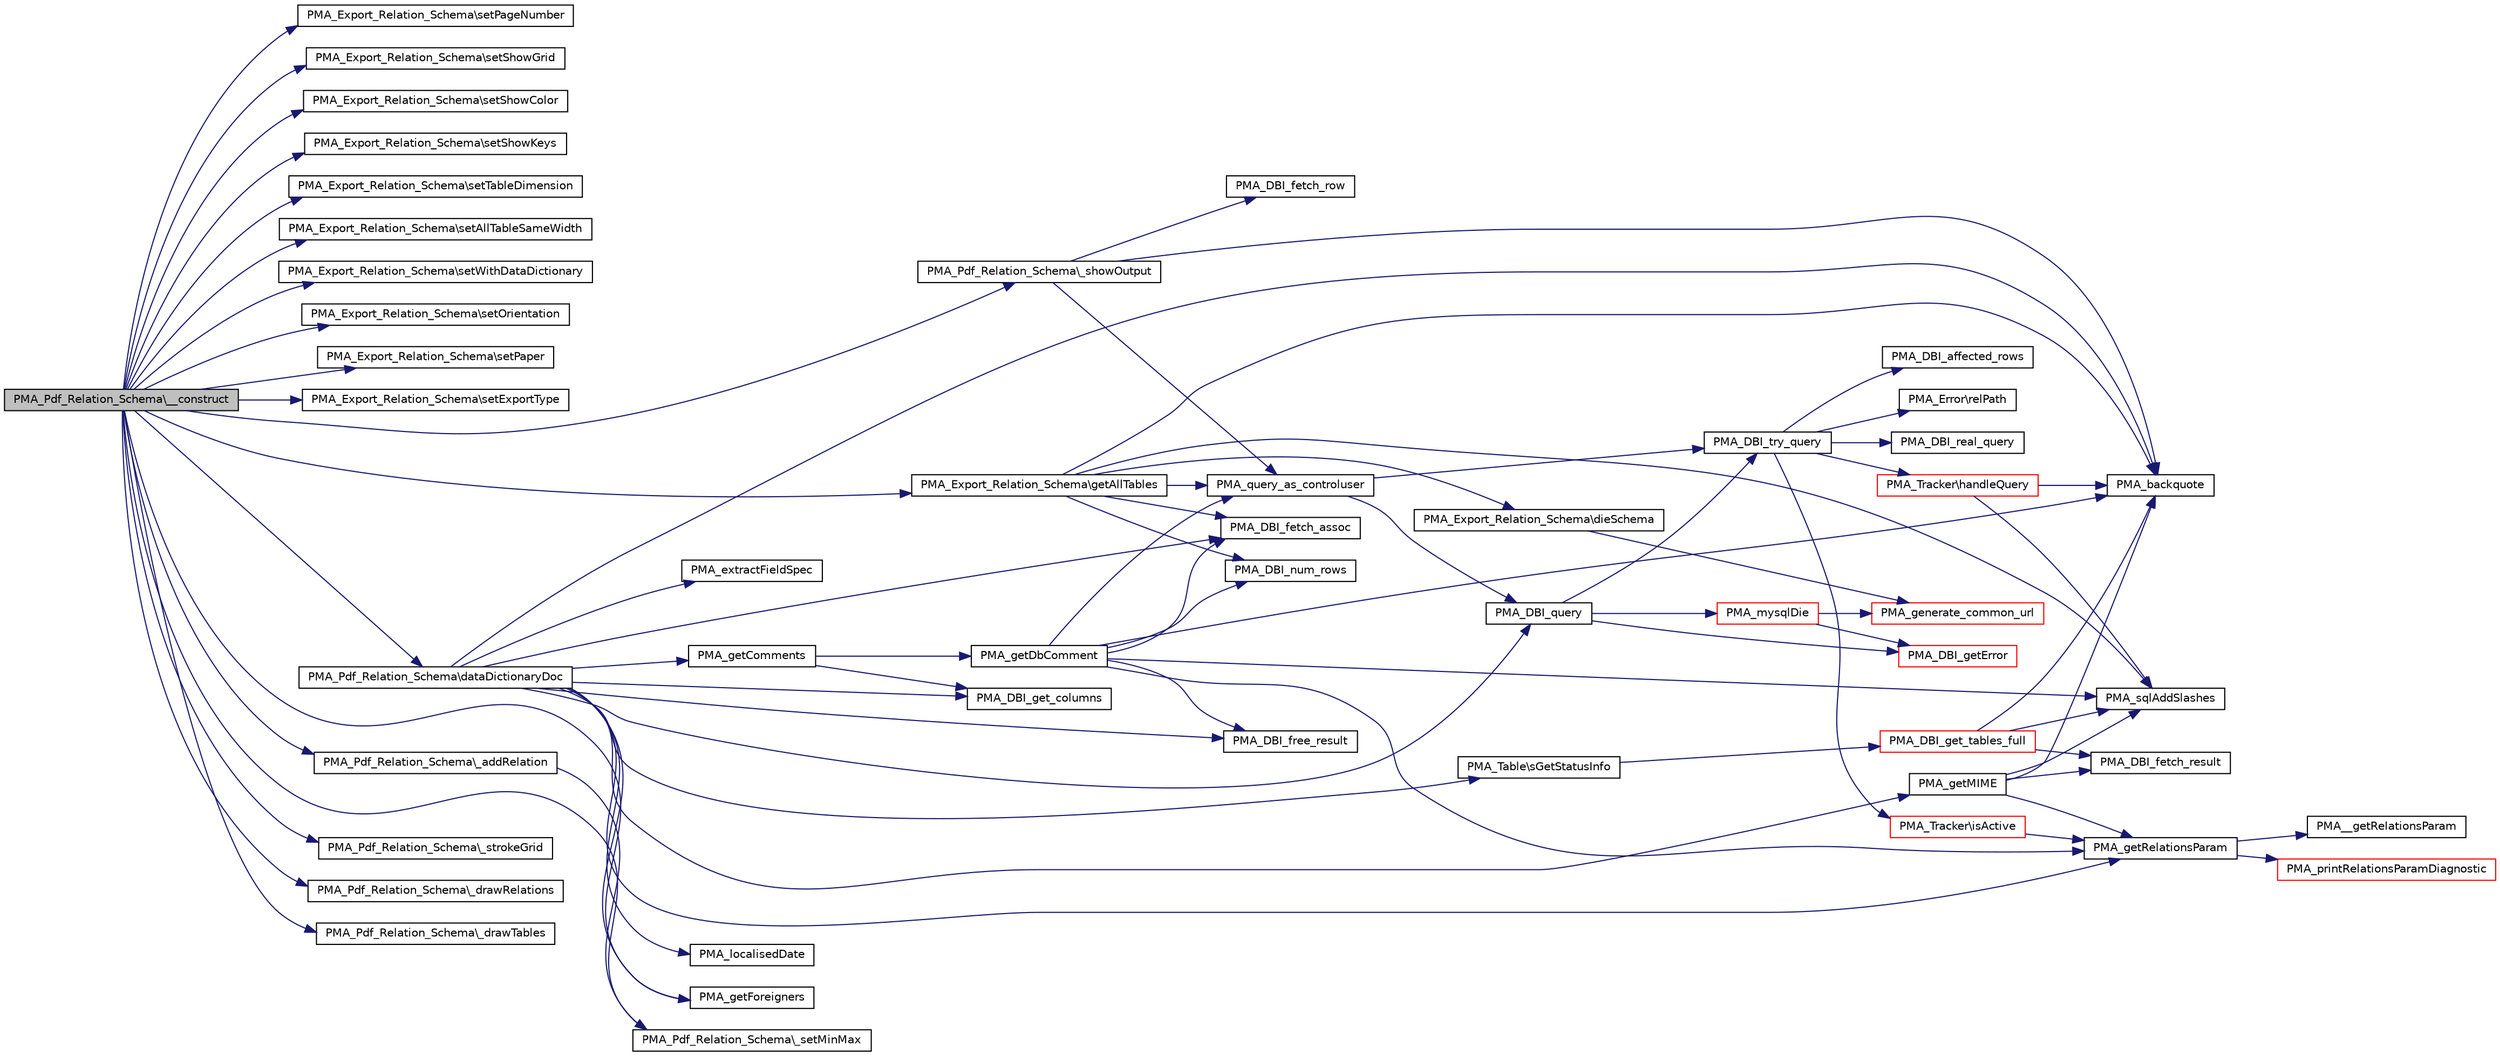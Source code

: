 digraph G
{
  edge [fontname="Helvetica",fontsize="10",labelfontname="Helvetica",labelfontsize="10"];
  node [fontname="Helvetica",fontsize="10",shape=record];
  rankdir="LR";
  Node1 [label="PMA_Pdf_Relation_Schema\\__construct",height=0.2,width=0.4,color="black", fillcolor="grey75", style="filled" fontcolor="black"];
  Node1 -> Node2 [color="midnightblue",fontsize="10",style="solid",fontname="Helvetica"];
  Node2 [label="PMA_Export_Relation_Schema\\setPageNumber",height=0.2,width=0.4,color="black", fillcolor="white", style="filled",URL="$classPMA__Export__Relation__Schema.html#af913ea73b75609d52db1d25e55c62374",tooltip="Set Page Number."];
  Node1 -> Node3 [color="midnightblue",fontsize="10",style="solid",fontname="Helvetica"];
  Node3 [label="PMA_Export_Relation_Schema\\setShowGrid",height=0.2,width=0.4,color="black", fillcolor="white", style="filled",URL="$classPMA__Export__Relation__Schema.html#a8fd928f3406c65390d42e08e46eb6a06",tooltip="Set Show Grid."];
  Node1 -> Node4 [color="midnightblue",fontsize="10",style="solid",fontname="Helvetica"];
  Node4 [label="PMA_Export_Relation_Schema\\setShowColor",height=0.2,width=0.4,color="black", fillcolor="white", style="filled",URL="$classPMA__Export__Relation__Schema.html#a0a203dcfcc55b56beb6b91e41f0531bd",tooltip="Sets showColor."];
  Node1 -> Node5 [color="midnightblue",fontsize="10",style="solid",fontname="Helvetica"];
  Node5 [label="PMA_Export_Relation_Schema\\setShowKeys",height=0.2,width=0.4,color="black", fillcolor="white", style="filled",URL="$classPMA__Export__Relation__Schema.html#adbf9bd8c7d4e30d7f9203a5c7dc01fe4",tooltip="Set Show only keys."];
  Node1 -> Node6 [color="midnightblue",fontsize="10",style="solid",fontname="Helvetica"];
  Node6 [label="PMA_Export_Relation_Schema\\setTableDimension",height=0.2,width=0.4,color="black", fillcolor="white", style="filled",URL="$classPMA__Export__Relation__Schema.html#ae1fcbe4926daf42e4742648d3c69c07e",tooltip="Set Table Dimension."];
  Node1 -> Node7 [color="midnightblue",fontsize="10",style="solid",fontname="Helvetica"];
  Node7 [label="PMA_Export_Relation_Schema\\setAllTableSameWidth",height=0.2,width=0.4,color="black", fillcolor="white", style="filled",URL="$classPMA__Export__Relation__Schema.html#a065475f81afe2ff8e8d9fb5968d8a323",tooltip="Set same width of All Tables."];
  Node1 -> Node8 [color="midnightblue",fontsize="10",style="solid",fontname="Helvetica"];
  Node8 [label="PMA_Export_Relation_Schema\\setWithDataDictionary",height=0.2,width=0.4,color="black", fillcolor="white", style="filled",URL="$classPMA__Export__Relation__Schema.html#a3cafd0f8fd813bd9095e8e17d9d08e1e",tooltip="Set Data Dictionary."];
  Node1 -> Node9 [color="midnightblue",fontsize="10",style="solid",fontname="Helvetica"];
  Node9 [label="PMA_Export_Relation_Schema\\setOrientation",height=0.2,width=0.4,color="black", fillcolor="white", style="filled",URL="$classPMA__Export__Relation__Schema.html#af604f6a2866e26a3bf0295166ad9ccb5",tooltip="Set Orientation."];
  Node1 -> Node10 [color="midnightblue",fontsize="10",style="solid",fontname="Helvetica"];
  Node10 [label="PMA_Export_Relation_Schema\\setPaper",height=0.2,width=0.4,color="black", fillcolor="white", style="filled",URL="$classPMA__Export__Relation__Schema.html#a19d31f05a3dfad2d7a19437586fb0934",tooltip="Set type of paper."];
  Node1 -> Node11 [color="midnightblue",fontsize="10",style="solid",fontname="Helvetica"];
  Node11 [label="PMA_Export_Relation_Schema\\setExportType",height=0.2,width=0.4,color="black", fillcolor="white", style="filled",URL="$classPMA__Export__Relation__Schema.html#a72bd7b7a84be28bf4215d496325c089b",tooltip="Set type of export relational schema."];
  Node1 -> Node12 [color="midnightblue",fontsize="10",style="solid",fontname="Helvetica"];
  Node12 [label="PMA_Export_Relation_Schema\\getAllTables",height=0.2,width=0.4,color="black", fillcolor="white", style="filled",URL="$classPMA__Export__Relation__Schema.html#a172c4334b67ef18111d57f48507d026f",tooltip="get all tables involved or included in page"];
  Node12 -> Node13 [color="midnightblue",fontsize="10",style="solid",fontname="Helvetica"];
  Node13 [label="PMA_backquote",height=0.2,width=0.4,color="black", fillcolor="white", style="filled",URL="$common_8lib_8php.html#a81c4628f679a153bb4475c5ee2ae49ec",tooltip="Adds backquotes on both sides of a database, table or field name."];
  Node12 -> Node14 [color="midnightblue",fontsize="10",style="solid",fontname="Helvetica"];
  Node14 [label="PMA_sqlAddSlashes",height=0.2,width=0.4,color="black", fillcolor="white", style="filled",URL="$common_8lib_8php.html#a799062f79f401d1f20735d292d008eaf",tooltip="Add slashes before &quot;&#39;&quot; and &quot;\&quot; characters so a value containing them can be used in a sql comparison..."];
  Node12 -> Node15 [color="midnightblue",fontsize="10",style="solid",fontname="Helvetica"];
  Node15 [label="PMA_query_as_controluser",height=0.2,width=0.4,color="black", fillcolor="white", style="filled",URL="$relation_8lib_8php.html#ab6d57b38824545d660dcfcd4c864a177",tooltip="Executes a query as controluser if possible, otherwise as normal user."];
  Node15 -> Node16 [color="midnightblue",fontsize="10",style="solid",fontname="Helvetica"];
  Node16 [label="PMA_DBI_query",height=0.2,width=0.4,color="black", fillcolor="white", style="filled",URL="$database__interface_8lib_8php.html#ab439cded0e18a60e731e76aa4567c089",tooltip="runs a query"];
  Node16 -> Node17 [color="midnightblue",fontsize="10",style="solid",fontname="Helvetica"];
  Node17 [label="PMA_DBI_try_query",height=0.2,width=0.4,color="black", fillcolor="white", style="filled",URL="$database__interface_8lib_8php.html#af4f8622d2f5df7858e4e6ca425ac0274",tooltip="runs a query and returns the result"];
  Node17 -> Node18 [color="midnightblue",fontsize="10",style="solid",fontname="Helvetica"];
  Node18 [label="PMA_DBI_real_query",height=0.2,width=0.4,color="black", fillcolor="white", style="filled",URL="$drizzle_8dbi_8lib_8php.html#a08ba0b503ffbca6710452ba365580035",tooltip="runs a query and returns the result"];
  Node17 -> Node19 [color="midnightblue",fontsize="10",style="solid",fontname="Helvetica"];
  Node19 [label="PMA_DBI_affected_rows",height=0.2,width=0.4,color="black", fillcolor="white", style="filled",URL="$drizzle_8dbi_8lib_8php.html#a861ab5849e4d7f8dab6daaac0071bc15",tooltip="returns the number of rows affected by last query"];
  Node17 -> Node20 [color="midnightblue",fontsize="10",style="solid",fontname="Helvetica"];
  Node20 [label="PMA_Error\\relPath",height=0.2,width=0.4,color="black", fillcolor="white", style="filled",URL="$classPMA__Error.html#a772a7752d93cec8385e0f13af46d376a",tooltip="return short relative path to phpMyAdmin basedir"];
  Node17 -> Node21 [color="midnightblue",fontsize="10",style="solid",fontname="Helvetica"];
  Node21 [label="PMA_Tracker\\isActive",height=0.2,width=0.4,color="red", fillcolor="white", style="filled",URL="$classPMA__Tracker.html#ae5dd143f48e845ae4346da01dfef5d4a",tooltip="Gets the on/off value of the Tracker module, starts initialization."];
  Node21 -> Node22 [color="midnightblue",fontsize="10",style="solid",fontname="Helvetica"];
  Node22 [label="PMA_getRelationsParam",height=0.2,width=0.4,color="black", fillcolor="white", style="filled",URL="$relation_8lib_8php.html#ad4dd08fb9ba9908cd15afb5ac92a2656"];
  Node22 -> Node23 [color="midnightblue",fontsize="10",style="solid",fontname="Helvetica"];
  Node23 [label="PMA__getRelationsParam",height=0.2,width=0.4,color="black", fillcolor="white", style="filled",URL="$relation_8lib_8php.html#aa1b2e6f08d1925e8d0962d508797be28",tooltip="Defines the relation parameters for the current user just a copy of the functions used for relations ..."];
  Node22 -> Node24 [color="midnightblue",fontsize="10",style="solid",fontname="Helvetica"];
  Node24 [label="PMA_printRelationsParamDiagnostic",height=0.2,width=0.4,color="red", fillcolor="white", style="filled",URL="$relation_8lib_8php.html#ada1ffd8f6d6d53e802e2e83d7044a944",tooltip="prints out diagnostic info for pma relation feature"];
  Node17 -> Node25 [color="midnightblue",fontsize="10",style="solid",fontname="Helvetica"];
  Node25 [label="PMA_Tracker\\handleQuery",height=0.2,width=0.4,color="red", fillcolor="white", style="filled",URL="$classPMA__Tracker.html#a45bbf8cbb24c0cc3e379a0abf0ecee10",tooltip="Analyzes a given SQL statement and saves tracking data."];
  Node25 -> Node13 [color="midnightblue",fontsize="10",style="solid",fontname="Helvetica"];
  Node25 -> Node14 [color="midnightblue",fontsize="10",style="solid",fontname="Helvetica"];
  Node16 -> Node26 [color="midnightblue",fontsize="10",style="solid",fontname="Helvetica"];
  Node26 [label="PMA_mysqlDie",height=0.2,width=0.4,color="red", fillcolor="white", style="filled",URL="$common_8lib_8php.html#a4b5abc57e204c6266283131d03f66395",tooltip="Displays a MySQL error message in the right frame."];
  Node26 -> Node27 [color="midnightblue",fontsize="10",style="solid",fontname="Helvetica"];
  Node27 [label="PMA_DBI_getError",height=0.2,width=0.4,color="red", fillcolor="white", style="filled",URL="$drizzle_8dbi_8lib_8php.html#a704868d694079bc38c1947d370b8bf79",tooltip="returns last error message or false if no errors occured"];
  Node26 -> Node28 [color="midnightblue",fontsize="10",style="solid",fontname="Helvetica"];
  Node28 [label="PMA_generate_common_url",height=0.2,width=0.4,color="red", fillcolor="white", style="filled",URL="$url__generating_8lib_8php.html#ad5c0cfef7cb600a158a1ef5fa321a094",tooltip="Generates text with URL parameters."];
  Node16 -> Node27 [color="midnightblue",fontsize="10",style="solid",fontname="Helvetica"];
  Node15 -> Node17 [color="midnightblue",fontsize="10",style="solid",fontname="Helvetica"];
  Node12 -> Node29 [color="midnightblue",fontsize="10",style="solid",fontname="Helvetica"];
  Node29 [label="PMA_DBI_num_rows",height=0.2,width=0.4,color="black", fillcolor="white", style="filled",URL="$drizzle_8dbi_8lib_8php.html#ad3805f1da9fe87cc10e96acf0710d803",tooltip="returns the number of rows returned by last query"];
  Node12 -> Node30 [color="midnightblue",fontsize="10",style="solid",fontname="Helvetica"];
  Node30 [label="PMA_Export_Relation_Schema\\dieSchema",height=0.2,width=0.4,color="black", fillcolor="white", style="filled",URL="$classPMA__Export__Relation__Schema.html#a567a83eeeb13b1a8e0c36f158ed72c65",tooltip="Displays an error message."];
  Node30 -> Node28 [color="midnightblue",fontsize="10",style="solid",fontname="Helvetica"];
  Node12 -> Node31 [color="midnightblue",fontsize="10",style="solid",fontname="Helvetica"];
  Node31 [label="PMA_DBI_fetch_assoc",height=0.2,width=0.4,color="black", fillcolor="white", style="filled",URL="$drizzle_8dbi_8lib_8php.html#ab13d236340b5e44aa9ebfe3a22a62f37",tooltip="returns array of rows with associative keys from $result"];
  Node1 -> Node32 [color="midnightblue",fontsize="10",style="solid",fontname="Helvetica"];
  Node32 [label="PMA_Pdf_Relation_Schema\\dataDictionaryDoc",height=0.2,width=0.4,color="black", fillcolor="white", style="filled",URL="$classPMA__Pdf__Relation__Schema.html#a38d2ab67dfa62392e8de96f0b970ec73"];
  Node32 -> Node33 [color="midnightblue",fontsize="10",style="solid",fontname="Helvetica"];
  Node33 [label="PMA_DBI_get_columns",height=0.2,width=0.4,color="black", fillcolor="white", style="filled",URL="$database__interface_8lib_8php.html#a0f34de2c56a55fc2862bf26c489fc5aa",tooltip="Returns descriptions of columns in given table (all or given by $column)"];
  Node32 -> Node22 [color="midnightblue",fontsize="10",style="solid",fontname="Helvetica"];
  Node32 -> Node34 [color="midnightblue",fontsize="10",style="solid",fontname="Helvetica"];
  Node34 [label="PMA_getComments",height=0.2,width=0.4,color="black", fillcolor="white", style="filled",URL="$relation_8lib_8php.html#ab340fcbdb6d862236eb7f4d362f73dc6",tooltip="Gets the comments for all rows of a table or the db itself."];
  Node34 -> Node33 [color="midnightblue",fontsize="10",style="solid",fontname="Helvetica"];
  Node34 -> Node35 [color="midnightblue",fontsize="10",style="solid",fontname="Helvetica"];
  Node35 [label="PMA_getDbComment",height=0.2,width=0.4,color="black", fillcolor="white", style="filled",URL="$relation_8lib_8php.html#a43f8f6b5eca75feb1cab89ce95ac0e6b",tooltip="Gets the comment for a db."];
  Node35 -> Node22 [color="midnightblue",fontsize="10",style="solid",fontname="Helvetica"];
  Node35 -> Node13 [color="midnightblue",fontsize="10",style="solid",fontname="Helvetica"];
  Node35 -> Node14 [color="midnightblue",fontsize="10",style="solid",fontname="Helvetica"];
  Node35 -> Node15 [color="midnightblue",fontsize="10",style="solid",fontname="Helvetica"];
  Node35 -> Node29 [color="midnightblue",fontsize="10",style="solid",fontname="Helvetica"];
  Node35 -> Node31 [color="midnightblue",fontsize="10",style="solid",fontname="Helvetica"];
  Node35 -> Node36 [color="midnightblue",fontsize="10",style="solid",fontname="Helvetica"];
  Node36 [label="PMA_DBI_free_result",height=0.2,width=0.4,color="black", fillcolor="white", style="filled",URL="$drizzle_8dbi_8lib_8php.html#a69ffa6649f3460798f5d0db03f1e2a5a",tooltip="Frees memory associated with the result."];
  Node32 -> Node37 [color="midnightblue",fontsize="10",style="solid",fontname="Helvetica"];
  Node37 [label="PMA_getMIME",height=0.2,width=0.4,color="black", fillcolor="white", style="filled",URL="$transformations_8lib_8php.html#aa7e70121361d6936caaba715c7dc39ee",tooltip="Gets the mimetypes for all columns of a table."];
  Node37 -> Node22 [color="midnightblue",fontsize="10",style="solid",fontname="Helvetica"];
  Node37 -> Node13 [color="midnightblue",fontsize="10",style="solid",fontname="Helvetica"];
  Node37 -> Node14 [color="midnightblue",fontsize="10",style="solid",fontname="Helvetica"];
  Node37 -> Node38 [color="midnightblue",fontsize="10",style="solid",fontname="Helvetica"];
  Node38 [label="PMA_DBI_fetch_result",height=0.2,width=0.4,color="black", fillcolor="white", style="filled",URL="$database__interface_8lib_8php.html#a761f919096699667412d2ffd391eaa5b",tooltip="returns all rows in the resultset in one array"];
  Node32 -> Node39 [color="midnightblue",fontsize="10",style="solid",fontname="Helvetica"];
  Node39 [label="PMA_Table\\sGetStatusInfo",height=0.2,width=0.4,color="black", fillcolor="white", style="filled",URL="$classPMA__Table.html#a5bcf320752029cac160933f74afc8742",tooltip="Returns full table status info, or specific if $info provided this info is collected from information..."];
  Node39 -> Node40 [color="midnightblue",fontsize="10",style="solid",fontname="Helvetica"];
  Node40 [label="PMA_DBI_get_tables_full",height=0.2,width=0.4,color="red", fillcolor="white", style="filled",URL="$database__interface_8lib_8php.html#a666173b932079177ab299983242adc58",tooltip="returns array of all tables in given db or dbs this function expects unquoted names: RIGHT: my_databa..."];
  Node40 -> Node14 [color="midnightblue",fontsize="10",style="solid",fontname="Helvetica"];
  Node40 -> Node13 [color="midnightblue",fontsize="10",style="solid",fontname="Helvetica"];
  Node40 -> Node38 [color="midnightblue",fontsize="10",style="solid",fontname="Helvetica"];
  Node32 -> Node41 [color="midnightblue",fontsize="10",style="solid",fontname="Helvetica"];
  Node41 [label="PMA_localisedDate",height=0.2,width=0.4,color="black", fillcolor="white", style="filled",URL="$common_8lib_8php.html#a5fd5c1fc97dd60dd15cdd39a74655292",tooltip="Writes localised date."];
  Node32 -> Node16 [color="midnightblue",fontsize="10",style="solid",fontname="Helvetica"];
  Node32 -> Node13 [color="midnightblue",fontsize="10",style="solid",fontname="Helvetica"];
  Node32 -> Node31 [color="midnightblue",fontsize="10",style="solid",fontname="Helvetica"];
  Node32 -> Node36 [color="midnightblue",fontsize="10",style="solid",fontname="Helvetica"];
  Node32 -> Node42 [color="midnightblue",fontsize="10",style="solid",fontname="Helvetica"];
  Node42 [label="PMA_getForeigners",height=0.2,width=0.4,color="black", fillcolor="white", style="filled",URL="$relation_8lib_8php.html#a06f317c03581ae429698a20c7aa155df",tooltip="Gets all Relations to foreign tables for a given table or optionally a given column in a table..."];
  Node32 -> Node43 [color="midnightblue",fontsize="10",style="solid",fontname="Helvetica"];
  Node43 [label="PMA_extractFieldSpec",height=0.2,width=0.4,color="black", fillcolor="white", style="filled",URL="$common_8lib_8php.html#a5b16ed7332dbb15dcd1196f5e607fc11",tooltip="Extracts the various parts from a field type spec."];
  Node1 -> Node44 [color="midnightblue",fontsize="10",style="solid",fontname="Helvetica"];
  Node44 [label="PMA_Pdf_Relation_Schema\\_setMinMax",height=0.2,width=0.4,color="black", fillcolor="white", style="filled",URL="$classPMA__Pdf__Relation__Schema.html#afb85a15d1c090215e06e3096efda07df",tooltip="Sets X and Y minimum and maximum for a table cell."];
  Node1 -> Node45 [color="midnightblue",fontsize="10",style="solid",fontname="Helvetica"];
  Node45 [label="PMA_Pdf_Relation_Schema\\_strokeGrid",height=0.2,width=0.4,color="black", fillcolor="white", style="filled",URL="$classPMA__Pdf__Relation__Schema.html#a75d77075addf08ca2cd908eb193d1e2d",tooltip="Draws the grid."];
  Node1 -> Node42 [color="midnightblue",fontsize="10",style="solid",fontname="Helvetica"];
  Node1 -> Node46 [color="midnightblue",fontsize="10",style="solid",fontname="Helvetica"];
  Node46 [label="PMA_Pdf_Relation_Schema\\_addRelation",height=0.2,width=0.4,color="black", fillcolor="white", style="filled",URL="$classPMA__Pdf__Relation__Schema.html#a5130ee7807a25b75f26d3981354ab9a3",tooltip="Defines relation objects."];
  Node46 -> Node44 [color="midnightblue",fontsize="10",style="solid",fontname="Helvetica"];
  Node1 -> Node47 [color="midnightblue",fontsize="10",style="solid",fontname="Helvetica"];
  Node47 [label="PMA_Pdf_Relation_Schema\\_drawRelations",height=0.2,width=0.4,color="black", fillcolor="white", style="filled",URL="$classPMA__Pdf__Relation__Schema.html#abdcd51eecb8cc591a8fbb3d1bb21064c",tooltip="Draws relation arrows."];
  Node1 -> Node48 [color="midnightblue",fontsize="10",style="solid",fontname="Helvetica"];
  Node48 [label="PMA_Pdf_Relation_Schema\\_drawTables",height=0.2,width=0.4,color="black", fillcolor="white", style="filled",URL="$classPMA__Pdf__Relation__Schema.html#a0625c656bdbf85f2009868feb04b8586",tooltip="Draws tables."];
  Node1 -> Node49 [color="midnightblue",fontsize="10",style="solid",fontname="Helvetica"];
  Node49 [label="PMA_Pdf_Relation_Schema\\_showOutput",height=0.2,width=0.4,color="black", fillcolor="white", style="filled",URL="$classPMA__Pdf__Relation__Schema.html#a0fc2774fb17e71b884effff244a96163",tooltip="Ouputs the PDF document to a file or sends the output to browser."];
  Node49 -> Node13 [color="midnightblue",fontsize="10",style="solid",fontname="Helvetica"];
  Node49 -> Node15 [color="midnightblue",fontsize="10",style="solid",fontname="Helvetica"];
  Node49 -> Node50 [color="midnightblue",fontsize="10",style="solid",fontname="Helvetica"];
  Node50 [label="PMA_DBI_fetch_row",height=0.2,width=0.4,color="black", fillcolor="white", style="filled",URL="$drizzle_8dbi_8lib_8php.html#a76a677a68b562828af0dfe4467107d31",tooltip="returns array of rows with numeric keys from $result"];
}
